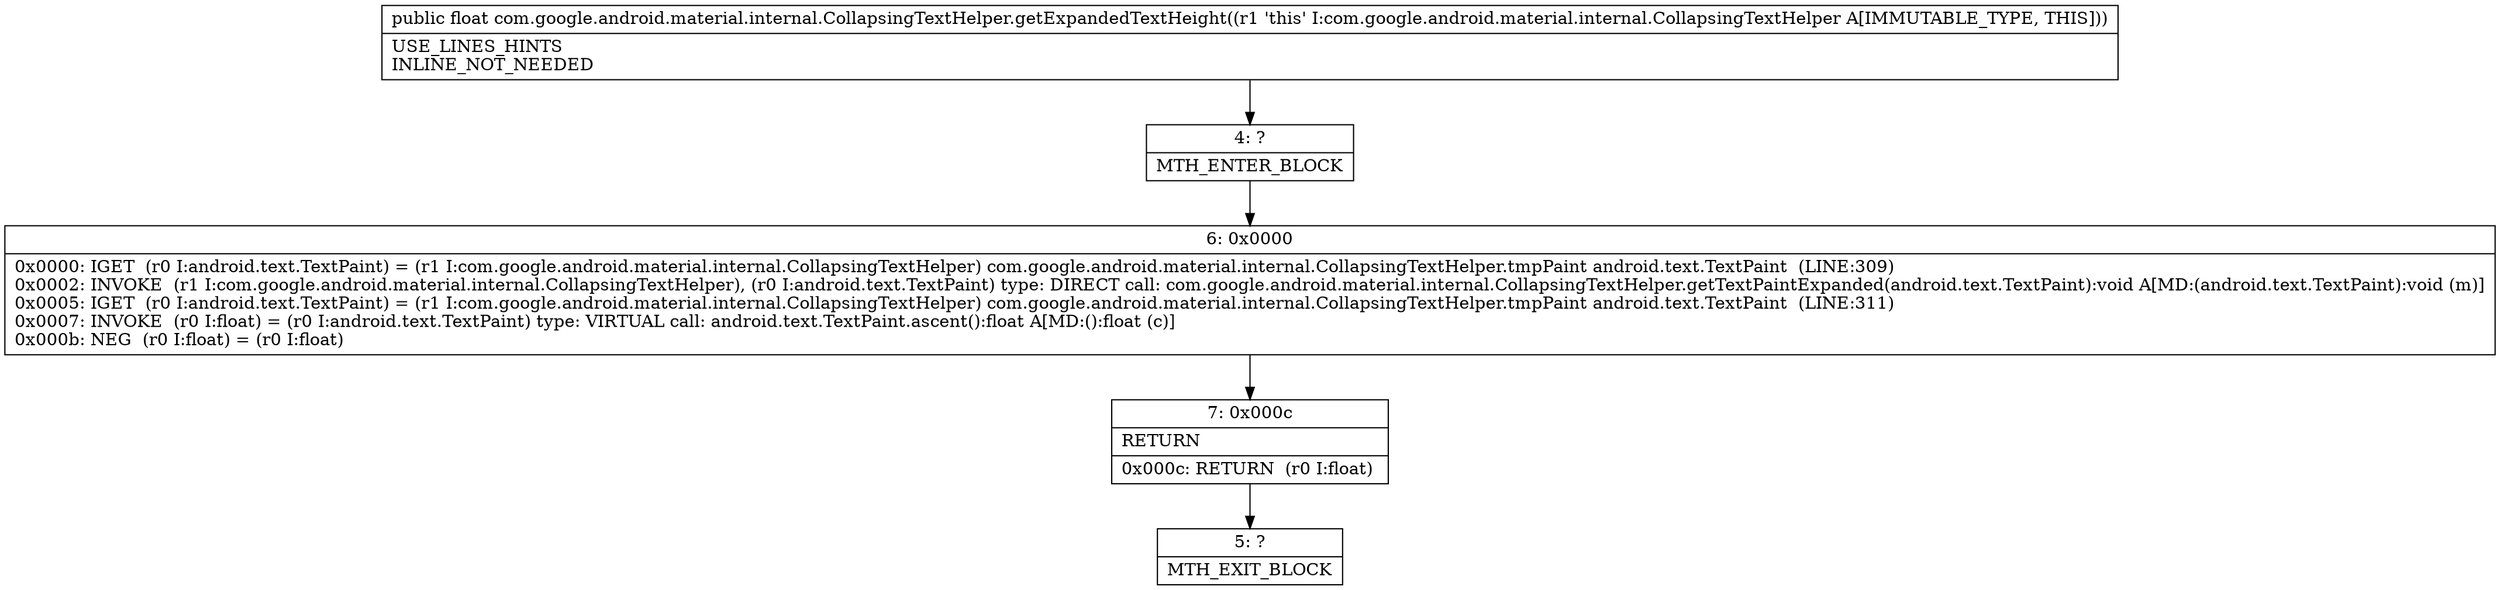 digraph "CFG forcom.google.android.material.internal.CollapsingTextHelper.getExpandedTextHeight()F" {
Node_4 [shape=record,label="{4\:\ ?|MTH_ENTER_BLOCK\l}"];
Node_6 [shape=record,label="{6\:\ 0x0000|0x0000: IGET  (r0 I:android.text.TextPaint) = (r1 I:com.google.android.material.internal.CollapsingTextHelper) com.google.android.material.internal.CollapsingTextHelper.tmpPaint android.text.TextPaint  (LINE:309)\l0x0002: INVOKE  (r1 I:com.google.android.material.internal.CollapsingTextHelper), (r0 I:android.text.TextPaint) type: DIRECT call: com.google.android.material.internal.CollapsingTextHelper.getTextPaintExpanded(android.text.TextPaint):void A[MD:(android.text.TextPaint):void (m)]\l0x0005: IGET  (r0 I:android.text.TextPaint) = (r1 I:com.google.android.material.internal.CollapsingTextHelper) com.google.android.material.internal.CollapsingTextHelper.tmpPaint android.text.TextPaint  (LINE:311)\l0x0007: INVOKE  (r0 I:float) = (r0 I:android.text.TextPaint) type: VIRTUAL call: android.text.TextPaint.ascent():float A[MD:():float (c)]\l0x000b: NEG  (r0 I:float) = (r0 I:float) \l}"];
Node_7 [shape=record,label="{7\:\ 0x000c|RETURN\l|0x000c: RETURN  (r0 I:float) \l}"];
Node_5 [shape=record,label="{5\:\ ?|MTH_EXIT_BLOCK\l}"];
MethodNode[shape=record,label="{public float com.google.android.material.internal.CollapsingTextHelper.getExpandedTextHeight((r1 'this' I:com.google.android.material.internal.CollapsingTextHelper A[IMMUTABLE_TYPE, THIS]))  | USE_LINES_HINTS\lINLINE_NOT_NEEDED\l}"];
MethodNode -> Node_4;Node_4 -> Node_6;
Node_6 -> Node_7;
Node_7 -> Node_5;
}

